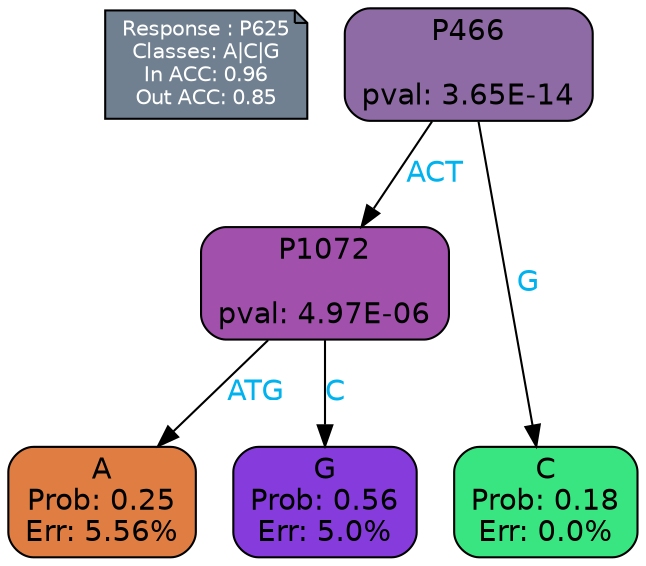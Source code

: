 digraph Tree {
node [shape=box, style="filled, rounded", color="black", fontname=helvetica] ;
graph [ranksep=equally, splines=polylines, bgcolor=transparent, dpi=600] ;
edge [fontname=helvetica] ;
LEGEND [label="Response : P625
Classes: A|C|G
In ACC: 0.96
Out ACC: 0.85
",shape=note,align=left,style=filled,fillcolor="slategray",fontcolor="white",fontsize=10];1 [label="P466

pval: 3.65E-14", fillcolor="#8e6ba4"] ;
2 [label="P1072

pval: 4.97E-06", fillcolor="#a150ac"] ;
3 [label="A
Prob: 0.25
Err: 5.56%", fillcolor="#df7d42"] ;
4 [label="G
Prob: 0.56
Err: 5.0%", fillcolor="#863cdc"] ;
5 [label="C
Prob: 0.18
Err: 0.0%", fillcolor="#39e581"] ;
1 -> 2 [label="ACT",fontcolor=deepskyblue2] ;
1 -> 5 [label="G",fontcolor=deepskyblue2] ;
2 -> 3 [label="ATG",fontcolor=deepskyblue2] ;
2 -> 4 [label="C",fontcolor=deepskyblue2] ;
{rank = same; 3;4;5;}{rank = same; LEGEND;1;}}